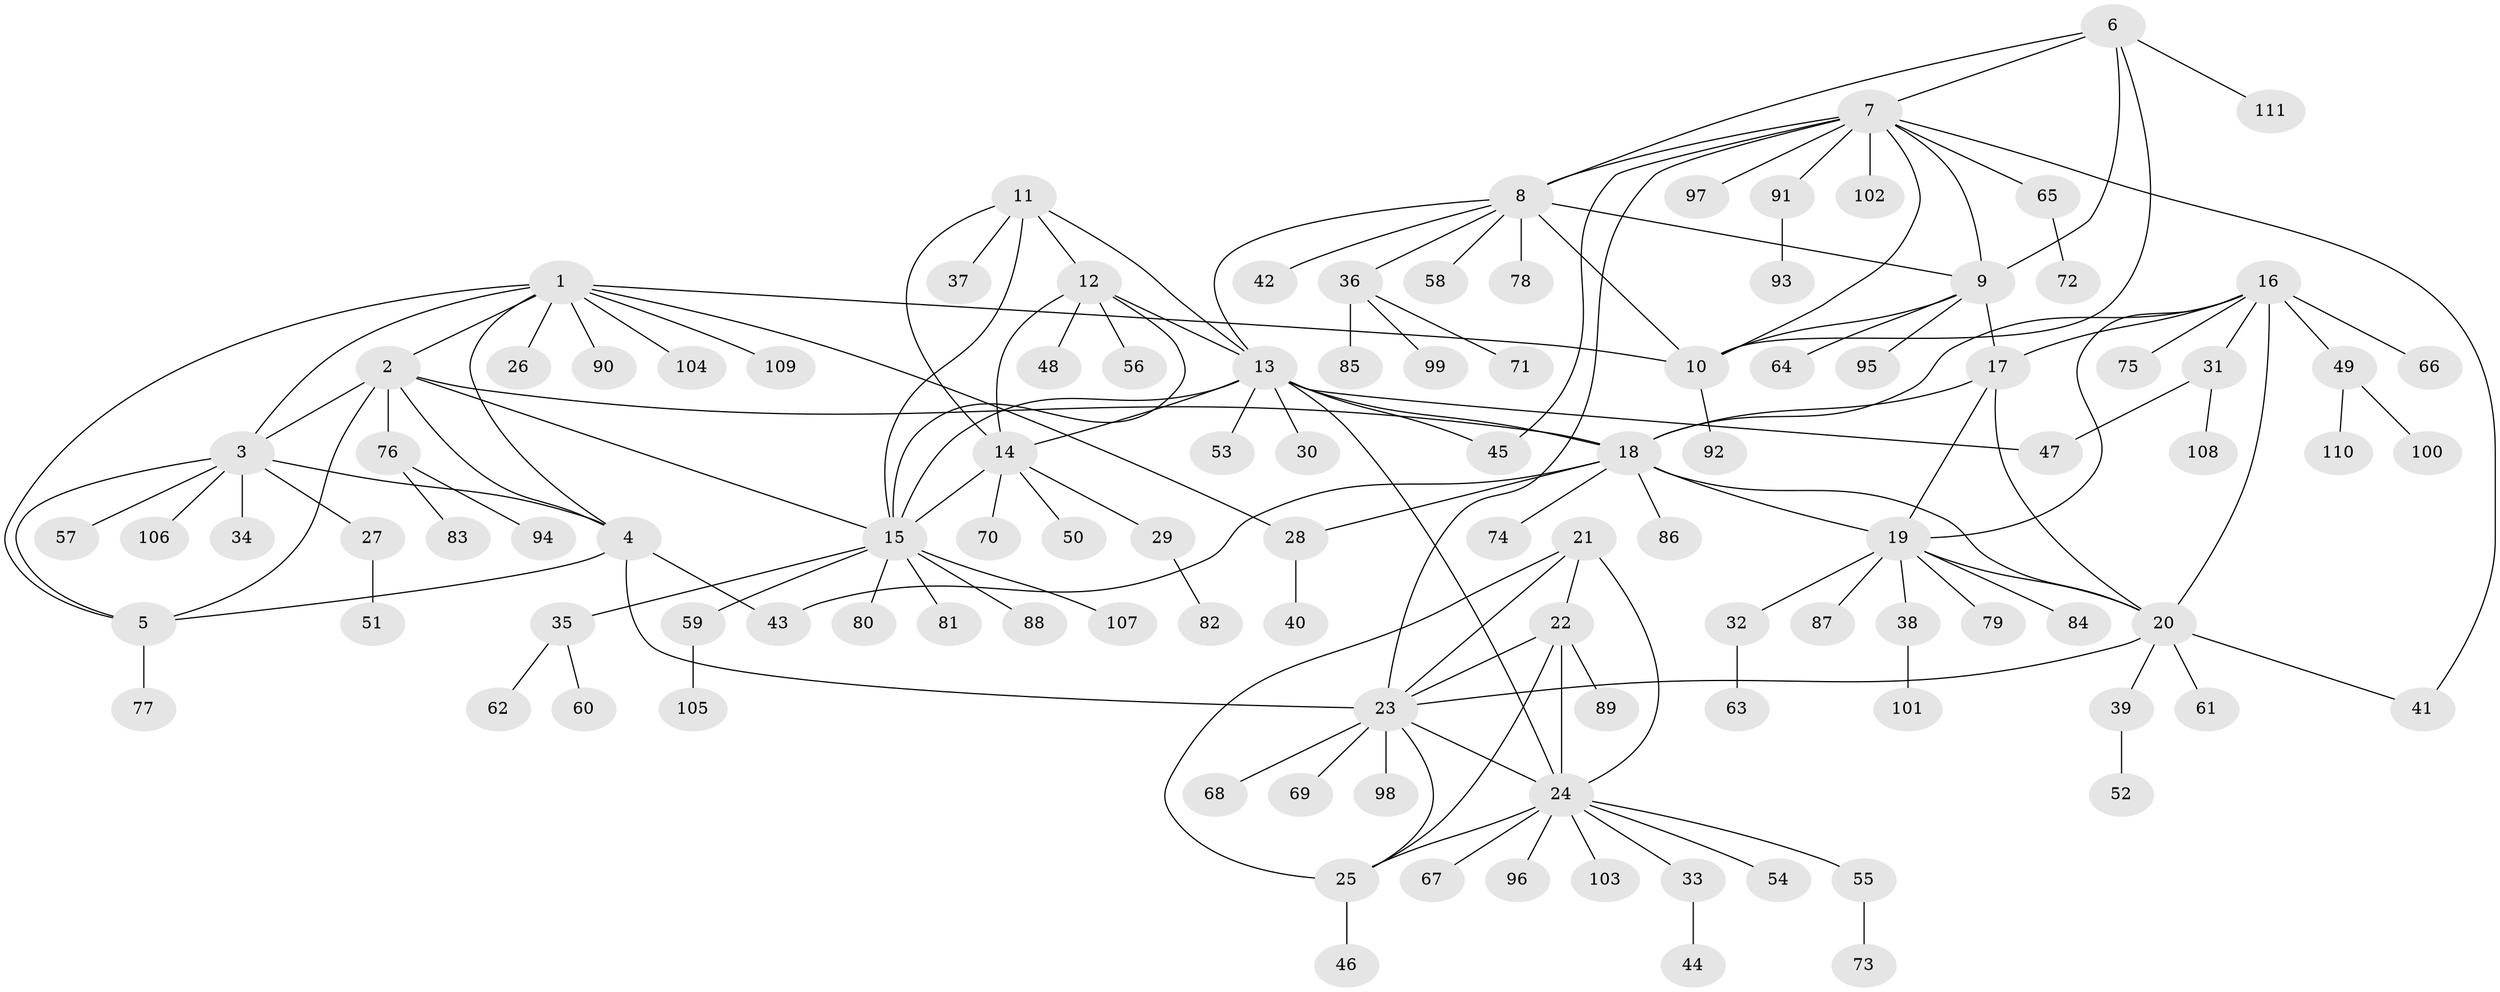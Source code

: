 // Generated by graph-tools (version 1.1) at 2025/55/03/09/25 04:55:00]
// undirected, 111 vertices, 151 edges
graph export_dot {
graph [start="1"]
  node [color=gray90,style=filled];
  1;
  2;
  3;
  4;
  5;
  6;
  7;
  8;
  9;
  10;
  11;
  12;
  13;
  14;
  15;
  16;
  17;
  18;
  19;
  20;
  21;
  22;
  23;
  24;
  25;
  26;
  27;
  28;
  29;
  30;
  31;
  32;
  33;
  34;
  35;
  36;
  37;
  38;
  39;
  40;
  41;
  42;
  43;
  44;
  45;
  46;
  47;
  48;
  49;
  50;
  51;
  52;
  53;
  54;
  55;
  56;
  57;
  58;
  59;
  60;
  61;
  62;
  63;
  64;
  65;
  66;
  67;
  68;
  69;
  70;
  71;
  72;
  73;
  74;
  75;
  76;
  77;
  78;
  79;
  80;
  81;
  82;
  83;
  84;
  85;
  86;
  87;
  88;
  89;
  90;
  91;
  92;
  93;
  94;
  95;
  96;
  97;
  98;
  99;
  100;
  101;
  102;
  103;
  104;
  105;
  106;
  107;
  108;
  109;
  110;
  111;
  1 -- 2;
  1 -- 3;
  1 -- 4;
  1 -- 5;
  1 -- 10;
  1 -- 26;
  1 -- 28;
  1 -- 90;
  1 -- 104;
  1 -- 109;
  2 -- 3;
  2 -- 4;
  2 -- 5;
  2 -- 15;
  2 -- 18;
  2 -- 76;
  3 -- 4;
  3 -- 5;
  3 -- 27;
  3 -- 34;
  3 -- 57;
  3 -- 106;
  4 -- 5;
  4 -- 23;
  4 -- 43;
  5 -- 77;
  6 -- 7;
  6 -- 8;
  6 -- 9;
  6 -- 10;
  6 -- 111;
  7 -- 8;
  7 -- 9;
  7 -- 10;
  7 -- 23;
  7 -- 41;
  7 -- 45;
  7 -- 65;
  7 -- 91;
  7 -- 97;
  7 -- 102;
  8 -- 9;
  8 -- 10;
  8 -- 13;
  8 -- 36;
  8 -- 42;
  8 -- 58;
  8 -- 78;
  9 -- 10;
  9 -- 17;
  9 -- 64;
  9 -- 95;
  10 -- 92;
  11 -- 12;
  11 -- 13;
  11 -- 14;
  11 -- 15;
  11 -- 37;
  12 -- 13;
  12 -- 14;
  12 -- 15;
  12 -- 48;
  12 -- 56;
  13 -- 14;
  13 -- 15;
  13 -- 18;
  13 -- 24;
  13 -- 30;
  13 -- 45;
  13 -- 47;
  13 -- 53;
  14 -- 15;
  14 -- 29;
  14 -- 50;
  14 -- 70;
  15 -- 35;
  15 -- 59;
  15 -- 80;
  15 -- 81;
  15 -- 88;
  15 -- 107;
  16 -- 17;
  16 -- 18;
  16 -- 19;
  16 -- 20;
  16 -- 31;
  16 -- 49;
  16 -- 66;
  16 -- 75;
  17 -- 18;
  17 -- 19;
  17 -- 20;
  18 -- 19;
  18 -- 20;
  18 -- 28;
  18 -- 43;
  18 -- 74;
  18 -- 86;
  19 -- 20;
  19 -- 32;
  19 -- 38;
  19 -- 79;
  19 -- 84;
  19 -- 87;
  20 -- 23;
  20 -- 39;
  20 -- 41;
  20 -- 61;
  21 -- 22;
  21 -- 23;
  21 -- 24;
  21 -- 25;
  22 -- 23;
  22 -- 24;
  22 -- 25;
  22 -- 89;
  23 -- 24;
  23 -- 25;
  23 -- 68;
  23 -- 69;
  23 -- 98;
  24 -- 25;
  24 -- 33;
  24 -- 54;
  24 -- 55;
  24 -- 67;
  24 -- 96;
  24 -- 103;
  25 -- 46;
  27 -- 51;
  28 -- 40;
  29 -- 82;
  31 -- 47;
  31 -- 108;
  32 -- 63;
  33 -- 44;
  35 -- 60;
  35 -- 62;
  36 -- 71;
  36 -- 85;
  36 -- 99;
  38 -- 101;
  39 -- 52;
  49 -- 100;
  49 -- 110;
  55 -- 73;
  59 -- 105;
  65 -- 72;
  76 -- 83;
  76 -- 94;
  91 -- 93;
}
